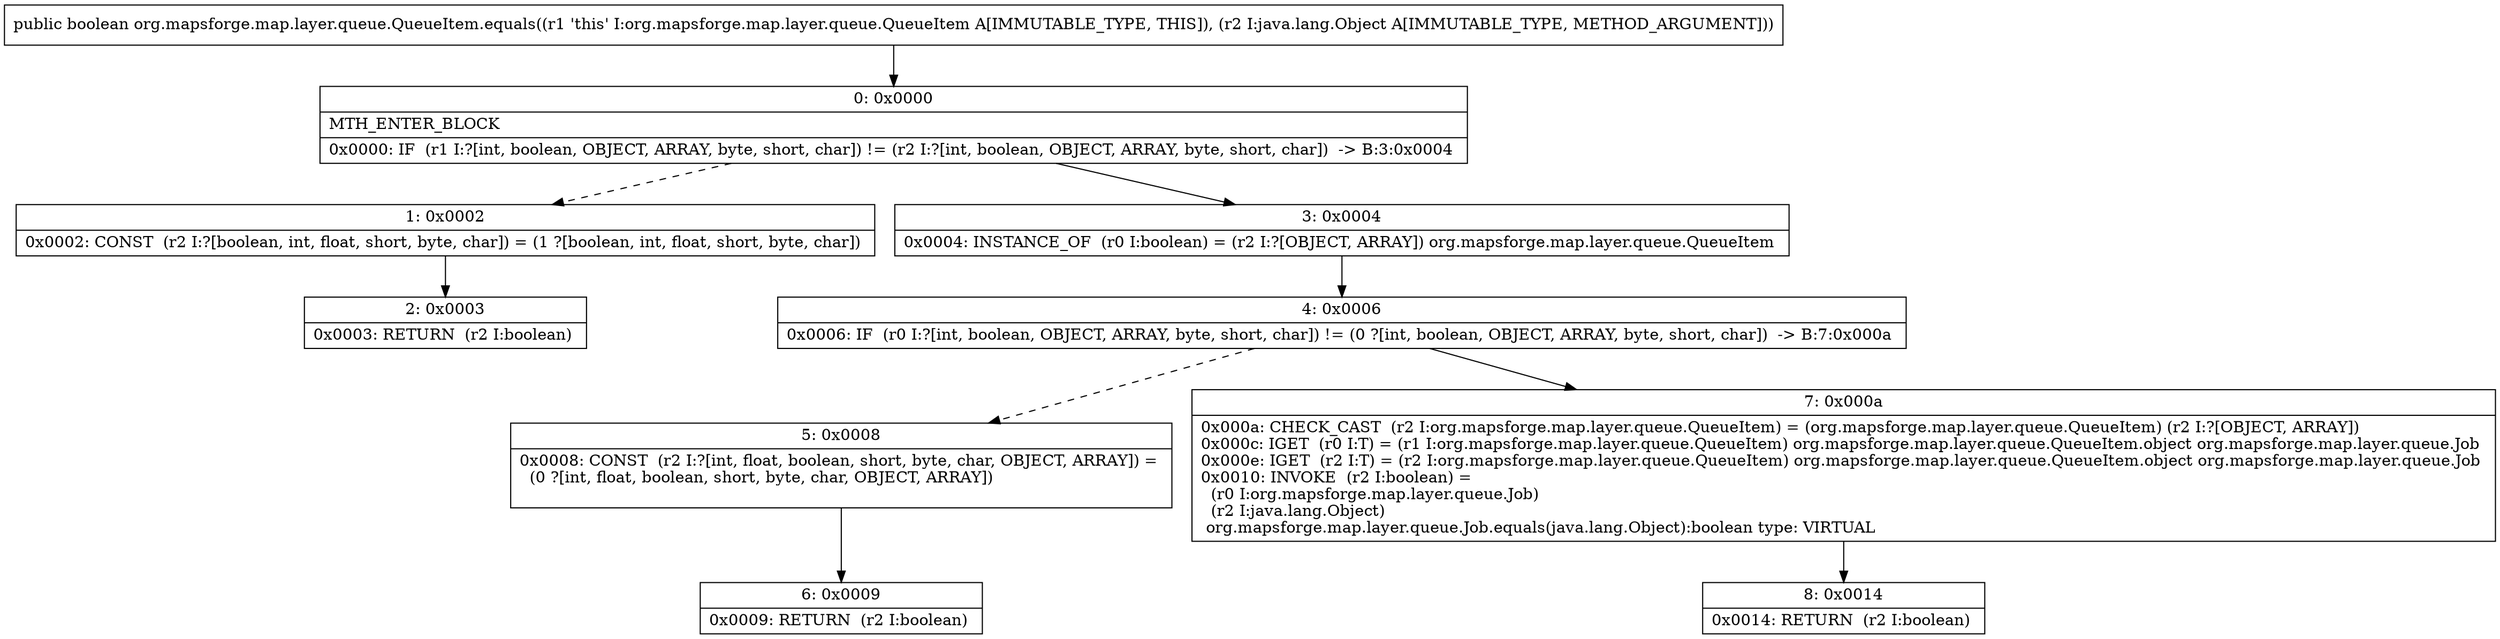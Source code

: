 digraph "CFG fororg.mapsforge.map.layer.queue.QueueItem.equals(Ljava\/lang\/Object;)Z" {
Node_0 [shape=record,label="{0\:\ 0x0000|MTH_ENTER_BLOCK\l|0x0000: IF  (r1 I:?[int, boolean, OBJECT, ARRAY, byte, short, char]) != (r2 I:?[int, boolean, OBJECT, ARRAY, byte, short, char])  \-\> B:3:0x0004 \l}"];
Node_1 [shape=record,label="{1\:\ 0x0002|0x0002: CONST  (r2 I:?[boolean, int, float, short, byte, char]) = (1 ?[boolean, int, float, short, byte, char]) \l}"];
Node_2 [shape=record,label="{2\:\ 0x0003|0x0003: RETURN  (r2 I:boolean) \l}"];
Node_3 [shape=record,label="{3\:\ 0x0004|0x0004: INSTANCE_OF  (r0 I:boolean) = (r2 I:?[OBJECT, ARRAY]) org.mapsforge.map.layer.queue.QueueItem \l}"];
Node_4 [shape=record,label="{4\:\ 0x0006|0x0006: IF  (r0 I:?[int, boolean, OBJECT, ARRAY, byte, short, char]) != (0 ?[int, boolean, OBJECT, ARRAY, byte, short, char])  \-\> B:7:0x000a \l}"];
Node_5 [shape=record,label="{5\:\ 0x0008|0x0008: CONST  (r2 I:?[int, float, boolean, short, byte, char, OBJECT, ARRAY]) = \l  (0 ?[int, float, boolean, short, byte, char, OBJECT, ARRAY])\l \l}"];
Node_6 [shape=record,label="{6\:\ 0x0009|0x0009: RETURN  (r2 I:boolean) \l}"];
Node_7 [shape=record,label="{7\:\ 0x000a|0x000a: CHECK_CAST  (r2 I:org.mapsforge.map.layer.queue.QueueItem) = (org.mapsforge.map.layer.queue.QueueItem) (r2 I:?[OBJECT, ARRAY]) \l0x000c: IGET  (r0 I:T) = (r1 I:org.mapsforge.map.layer.queue.QueueItem) org.mapsforge.map.layer.queue.QueueItem.object org.mapsforge.map.layer.queue.Job \l0x000e: IGET  (r2 I:T) = (r2 I:org.mapsforge.map.layer.queue.QueueItem) org.mapsforge.map.layer.queue.QueueItem.object org.mapsforge.map.layer.queue.Job \l0x0010: INVOKE  (r2 I:boolean) = \l  (r0 I:org.mapsforge.map.layer.queue.Job)\l  (r2 I:java.lang.Object)\l org.mapsforge.map.layer.queue.Job.equals(java.lang.Object):boolean type: VIRTUAL \l}"];
Node_8 [shape=record,label="{8\:\ 0x0014|0x0014: RETURN  (r2 I:boolean) \l}"];
MethodNode[shape=record,label="{public boolean org.mapsforge.map.layer.queue.QueueItem.equals((r1 'this' I:org.mapsforge.map.layer.queue.QueueItem A[IMMUTABLE_TYPE, THIS]), (r2 I:java.lang.Object A[IMMUTABLE_TYPE, METHOD_ARGUMENT])) }"];
MethodNode -> Node_0;
Node_0 -> Node_1[style=dashed];
Node_0 -> Node_3;
Node_1 -> Node_2;
Node_3 -> Node_4;
Node_4 -> Node_5[style=dashed];
Node_4 -> Node_7;
Node_5 -> Node_6;
Node_7 -> Node_8;
}

